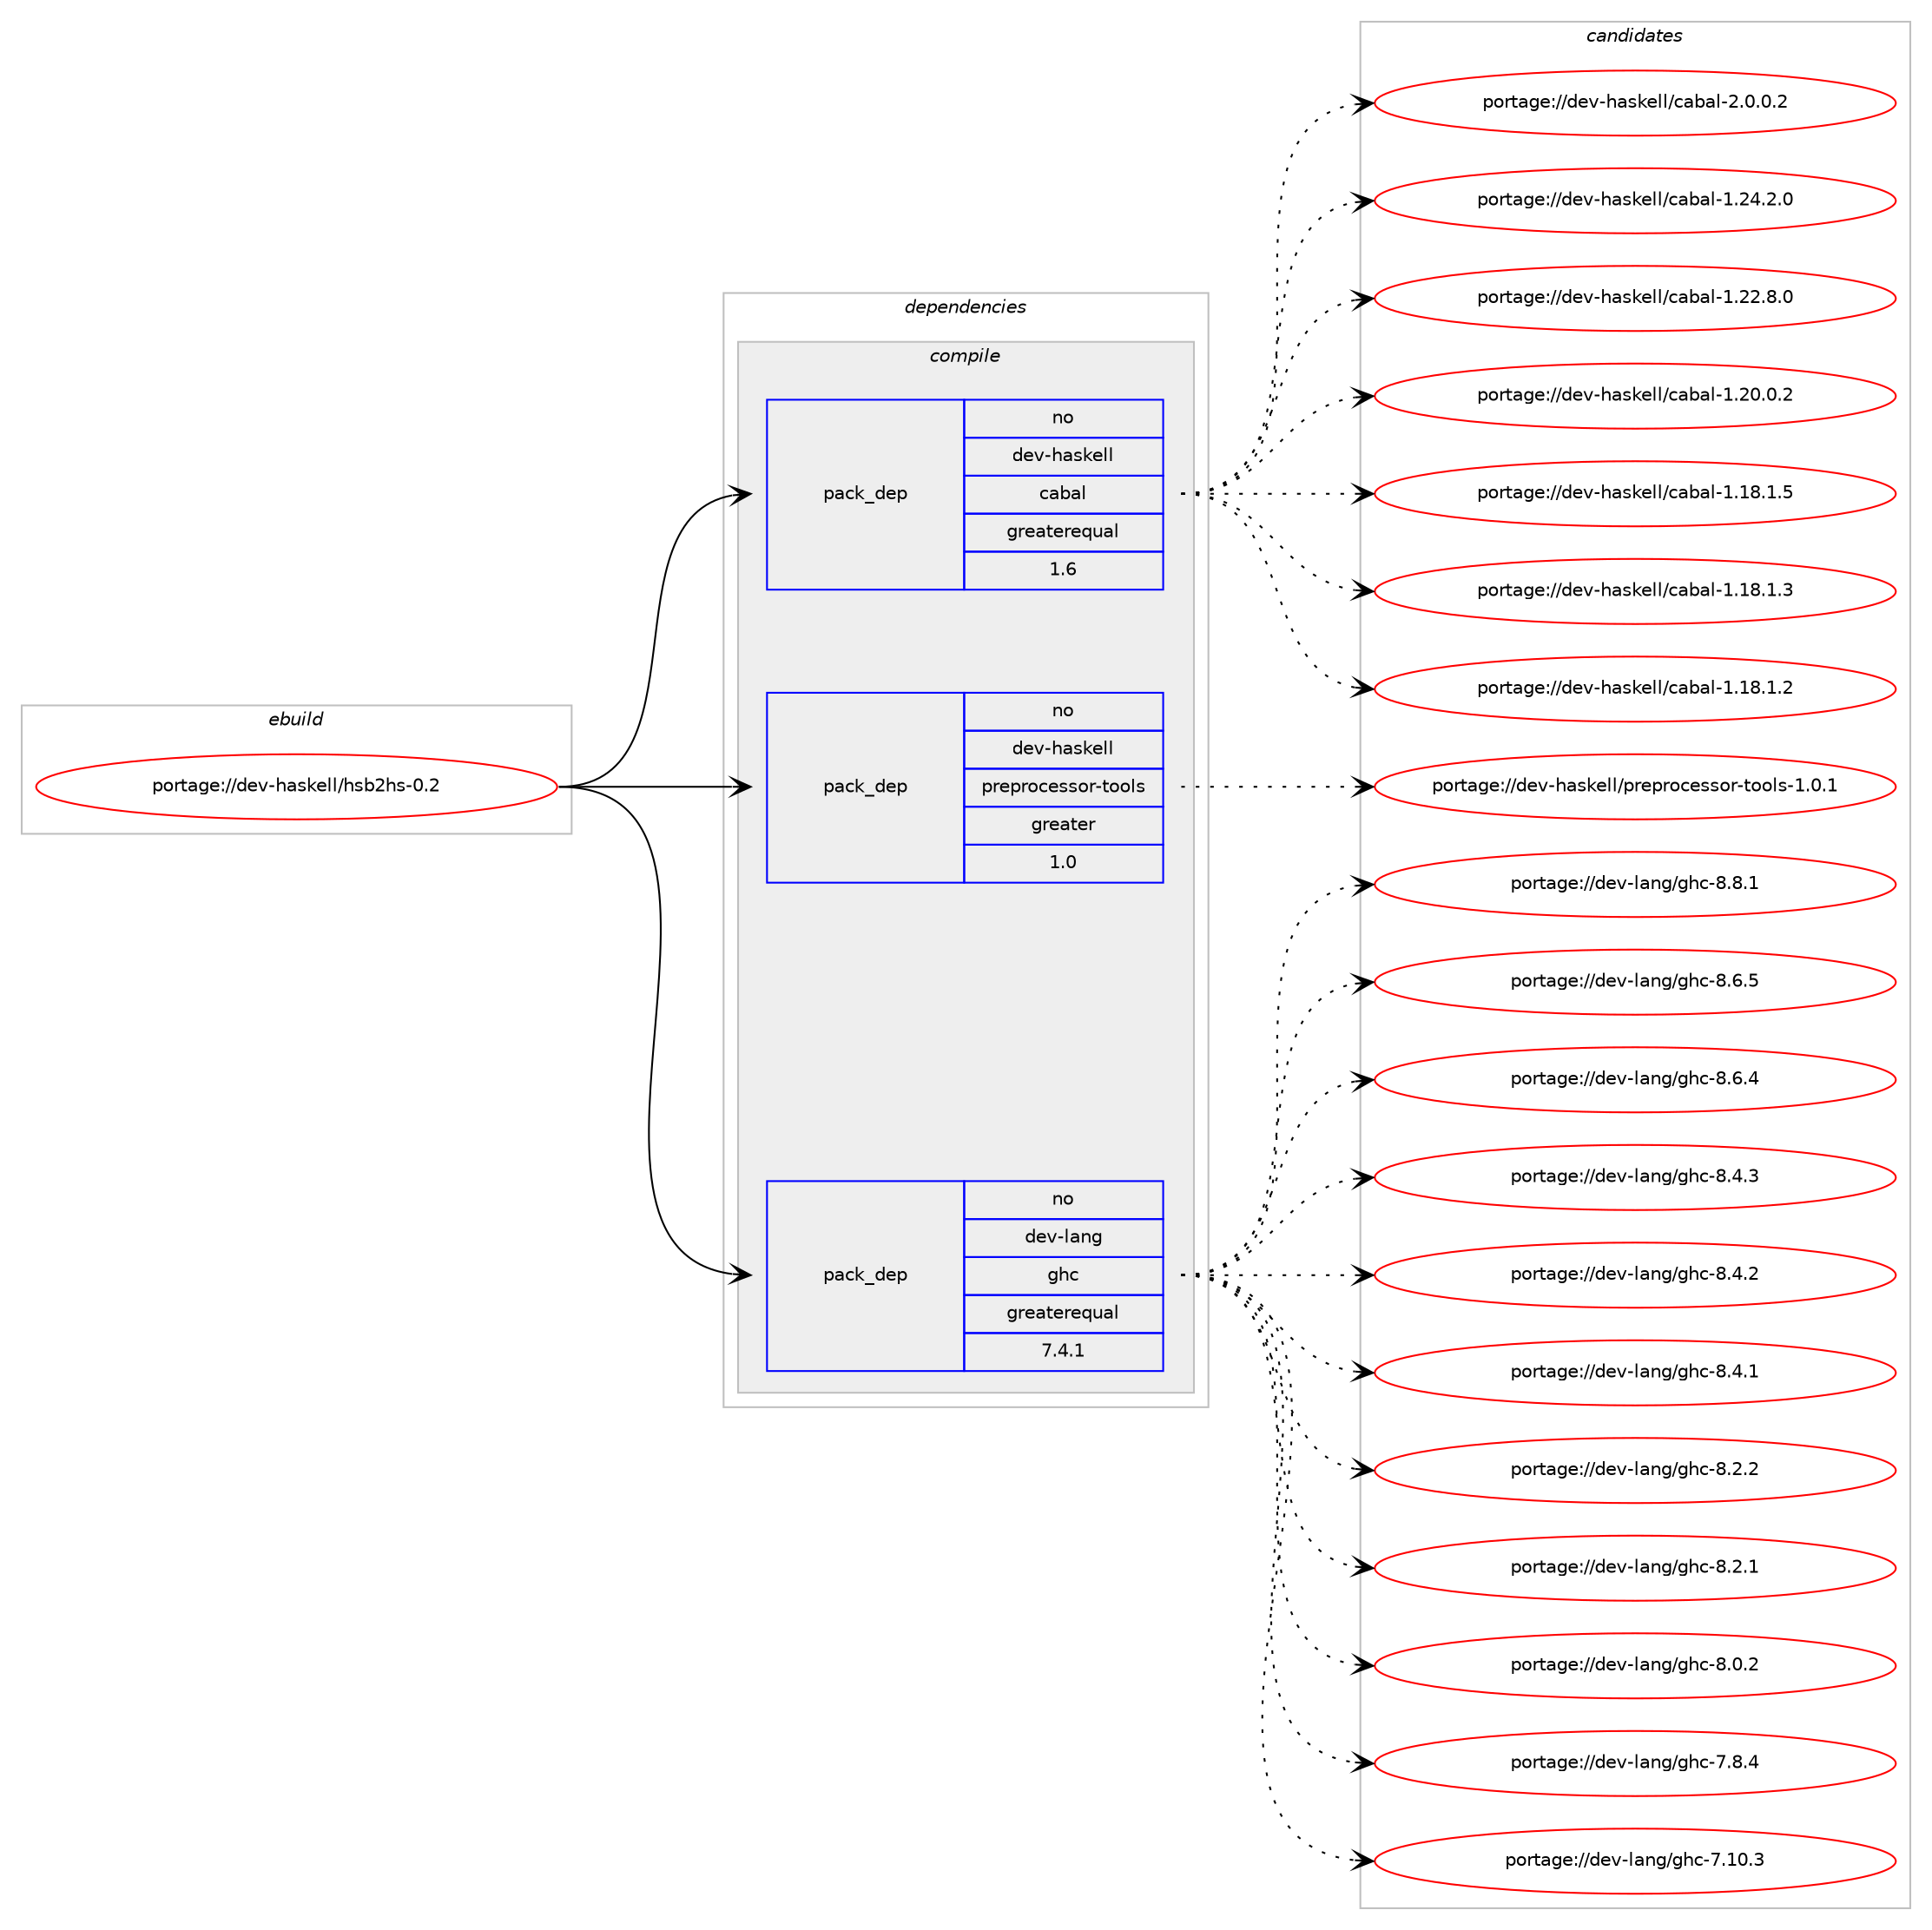 digraph prolog {

# *************
# Graph options
# *************

newrank=true;
concentrate=true;
compound=true;
graph [rankdir=LR,fontname=Helvetica,fontsize=10,ranksep=1.5];#, ranksep=2.5, nodesep=0.2];
edge  [arrowhead=vee];
node  [fontname=Helvetica,fontsize=10];

# **********
# The ebuild
# **********

subgraph cluster_leftcol {
color=gray;
label=<<i>ebuild</i>>;
id [label="portage://dev-haskell/hsb2hs-0.2", color=red, width=4, href="../dev-haskell/hsb2hs-0.2.svg"];
}

# ****************
# The dependencies
# ****************

subgraph cluster_midcol {
color=gray;
label=<<i>dependencies</i>>;
subgraph cluster_compile {
fillcolor="#eeeeee";
style=filled;
label=<<i>compile</i>>;
subgraph pack418460 {
dependency558427 [label=<<TABLE BORDER="0" CELLBORDER="1" CELLSPACING="0" CELLPADDING="4" WIDTH="220"><TR><TD ROWSPAN="6" CELLPADDING="30">pack_dep</TD></TR><TR><TD WIDTH="110">no</TD></TR><TR><TD>dev-haskell</TD></TR><TR><TD>cabal</TD></TR><TR><TD>greaterequal</TD></TR><TR><TD>1.6</TD></TR></TABLE>>, shape=none, color=blue];
}
id:e -> dependency558427:w [weight=20,style="solid",arrowhead="vee"];
subgraph pack418461 {
dependency558428 [label=<<TABLE BORDER="0" CELLBORDER="1" CELLSPACING="0" CELLPADDING="4" WIDTH="220"><TR><TD ROWSPAN="6" CELLPADDING="30">pack_dep</TD></TR><TR><TD WIDTH="110">no</TD></TR><TR><TD>dev-haskell</TD></TR><TR><TD>preprocessor-tools</TD></TR><TR><TD>greater</TD></TR><TR><TD>1.0</TD></TR></TABLE>>, shape=none, color=blue];
}
id:e -> dependency558428:w [weight=20,style="solid",arrowhead="vee"];
subgraph pack418462 {
dependency558429 [label=<<TABLE BORDER="0" CELLBORDER="1" CELLSPACING="0" CELLPADDING="4" WIDTH="220"><TR><TD ROWSPAN="6" CELLPADDING="30">pack_dep</TD></TR><TR><TD WIDTH="110">no</TD></TR><TR><TD>dev-lang</TD></TR><TR><TD>ghc</TD></TR><TR><TD>greaterequal</TD></TR><TR><TD>7.4.1</TD></TR></TABLE>>, shape=none, color=blue];
}
id:e -> dependency558429:w [weight=20,style="solid",arrowhead="vee"];
}
subgraph cluster_compileandrun {
fillcolor="#eeeeee";
style=filled;
label=<<i>compile and run</i>>;
}
subgraph cluster_run {
fillcolor="#eeeeee";
style=filled;
label=<<i>run</i>>;
}
}

# **************
# The candidates
# **************

subgraph cluster_choices {
rank=same;
color=gray;
label=<<i>candidates</i>>;

subgraph choice418460 {
color=black;
nodesep=1;
choice100101118451049711510710110810847999798971084550464846484650 [label="portage://dev-haskell/cabal-2.0.0.2", color=red, width=4,href="../dev-haskell/cabal-2.0.0.2.svg"];
choice10010111845104971151071011081084799979897108454946505246504648 [label="portage://dev-haskell/cabal-1.24.2.0", color=red, width=4,href="../dev-haskell/cabal-1.24.2.0.svg"];
choice10010111845104971151071011081084799979897108454946505046564648 [label="portage://dev-haskell/cabal-1.22.8.0", color=red, width=4,href="../dev-haskell/cabal-1.22.8.0.svg"];
choice10010111845104971151071011081084799979897108454946504846484650 [label="portage://dev-haskell/cabal-1.20.0.2", color=red, width=4,href="../dev-haskell/cabal-1.20.0.2.svg"];
choice10010111845104971151071011081084799979897108454946495646494653 [label="portage://dev-haskell/cabal-1.18.1.5", color=red, width=4,href="../dev-haskell/cabal-1.18.1.5.svg"];
choice10010111845104971151071011081084799979897108454946495646494651 [label="portage://dev-haskell/cabal-1.18.1.3", color=red, width=4,href="../dev-haskell/cabal-1.18.1.3.svg"];
choice10010111845104971151071011081084799979897108454946495646494650 [label="portage://dev-haskell/cabal-1.18.1.2", color=red, width=4,href="../dev-haskell/cabal-1.18.1.2.svg"];
dependency558427:e -> choice100101118451049711510710110810847999798971084550464846484650:w [style=dotted,weight="100"];
dependency558427:e -> choice10010111845104971151071011081084799979897108454946505246504648:w [style=dotted,weight="100"];
dependency558427:e -> choice10010111845104971151071011081084799979897108454946505046564648:w [style=dotted,weight="100"];
dependency558427:e -> choice10010111845104971151071011081084799979897108454946504846484650:w [style=dotted,weight="100"];
dependency558427:e -> choice10010111845104971151071011081084799979897108454946495646494653:w [style=dotted,weight="100"];
dependency558427:e -> choice10010111845104971151071011081084799979897108454946495646494651:w [style=dotted,weight="100"];
dependency558427:e -> choice10010111845104971151071011081084799979897108454946495646494650:w [style=dotted,weight="100"];
}
subgraph choice418461 {
color=black;
nodesep=1;
choice1001011184510497115107101108108471121141011121141119910111511511111445116111111108115454946484649 [label="portage://dev-haskell/preprocessor-tools-1.0.1", color=red, width=4,href="../dev-haskell/preprocessor-tools-1.0.1.svg"];
dependency558428:e -> choice1001011184510497115107101108108471121141011121141119910111511511111445116111111108115454946484649:w [style=dotted,weight="100"];
}
subgraph choice418462 {
color=black;
nodesep=1;
choice10010111845108971101034710310499455646564649 [label="portage://dev-lang/ghc-8.8.1", color=red, width=4,href="../dev-lang/ghc-8.8.1.svg"];
choice10010111845108971101034710310499455646544653 [label="portage://dev-lang/ghc-8.6.5", color=red, width=4,href="../dev-lang/ghc-8.6.5.svg"];
choice10010111845108971101034710310499455646544652 [label="portage://dev-lang/ghc-8.6.4", color=red, width=4,href="../dev-lang/ghc-8.6.4.svg"];
choice10010111845108971101034710310499455646524651 [label="portage://dev-lang/ghc-8.4.3", color=red, width=4,href="../dev-lang/ghc-8.4.3.svg"];
choice10010111845108971101034710310499455646524650 [label="portage://dev-lang/ghc-8.4.2", color=red, width=4,href="../dev-lang/ghc-8.4.2.svg"];
choice10010111845108971101034710310499455646524649 [label="portage://dev-lang/ghc-8.4.1", color=red, width=4,href="../dev-lang/ghc-8.4.1.svg"];
choice10010111845108971101034710310499455646504650 [label="portage://dev-lang/ghc-8.2.2", color=red, width=4,href="../dev-lang/ghc-8.2.2.svg"];
choice10010111845108971101034710310499455646504649 [label="portage://dev-lang/ghc-8.2.1", color=red, width=4,href="../dev-lang/ghc-8.2.1.svg"];
choice10010111845108971101034710310499455646484650 [label="portage://dev-lang/ghc-8.0.2", color=red, width=4,href="../dev-lang/ghc-8.0.2.svg"];
choice10010111845108971101034710310499455546564652 [label="portage://dev-lang/ghc-7.8.4", color=red, width=4,href="../dev-lang/ghc-7.8.4.svg"];
choice1001011184510897110103471031049945554649484651 [label="portage://dev-lang/ghc-7.10.3", color=red, width=4,href="../dev-lang/ghc-7.10.3.svg"];
dependency558429:e -> choice10010111845108971101034710310499455646564649:w [style=dotted,weight="100"];
dependency558429:e -> choice10010111845108971101034710310499455646544653:w [style=dotted,weight="100"];
dependency558429:e -> choice10010111845108971101034710310499455646544652:w [style=dotted,weight="100"];
dependency558429:e -> choice10010111845108971101034710310499455646524651:w [style=dotted,weight="100"];
dependency558429:e -> choice10010111845108971101034710310499455646524650:w [style=dotted,weight="100"];
dependency558429:e -> choice10010111845108971101034710310499455646524649:w [style=dotted,weight="100"];
dependency558429:e -> choice10010111845108971101034710310499455646504650:w [style=dotted,weight="100"];
dependency558429:e -> choice10010111845108971101034710310499455646504649:w [style=dotted,weight="100"];
dependency558429:e -> choice10010111845108971101034710310499455646484650:w [style=dotted,weight="100"];
dependency558429:e -> choice10010111845108971101034710310499455546564652:w [style=dotted,weight="100"];
dependency558429:e -> choice1001011184510897110103471031049945554649484651:w [style=dotted,weight="100"];
}
}

}
